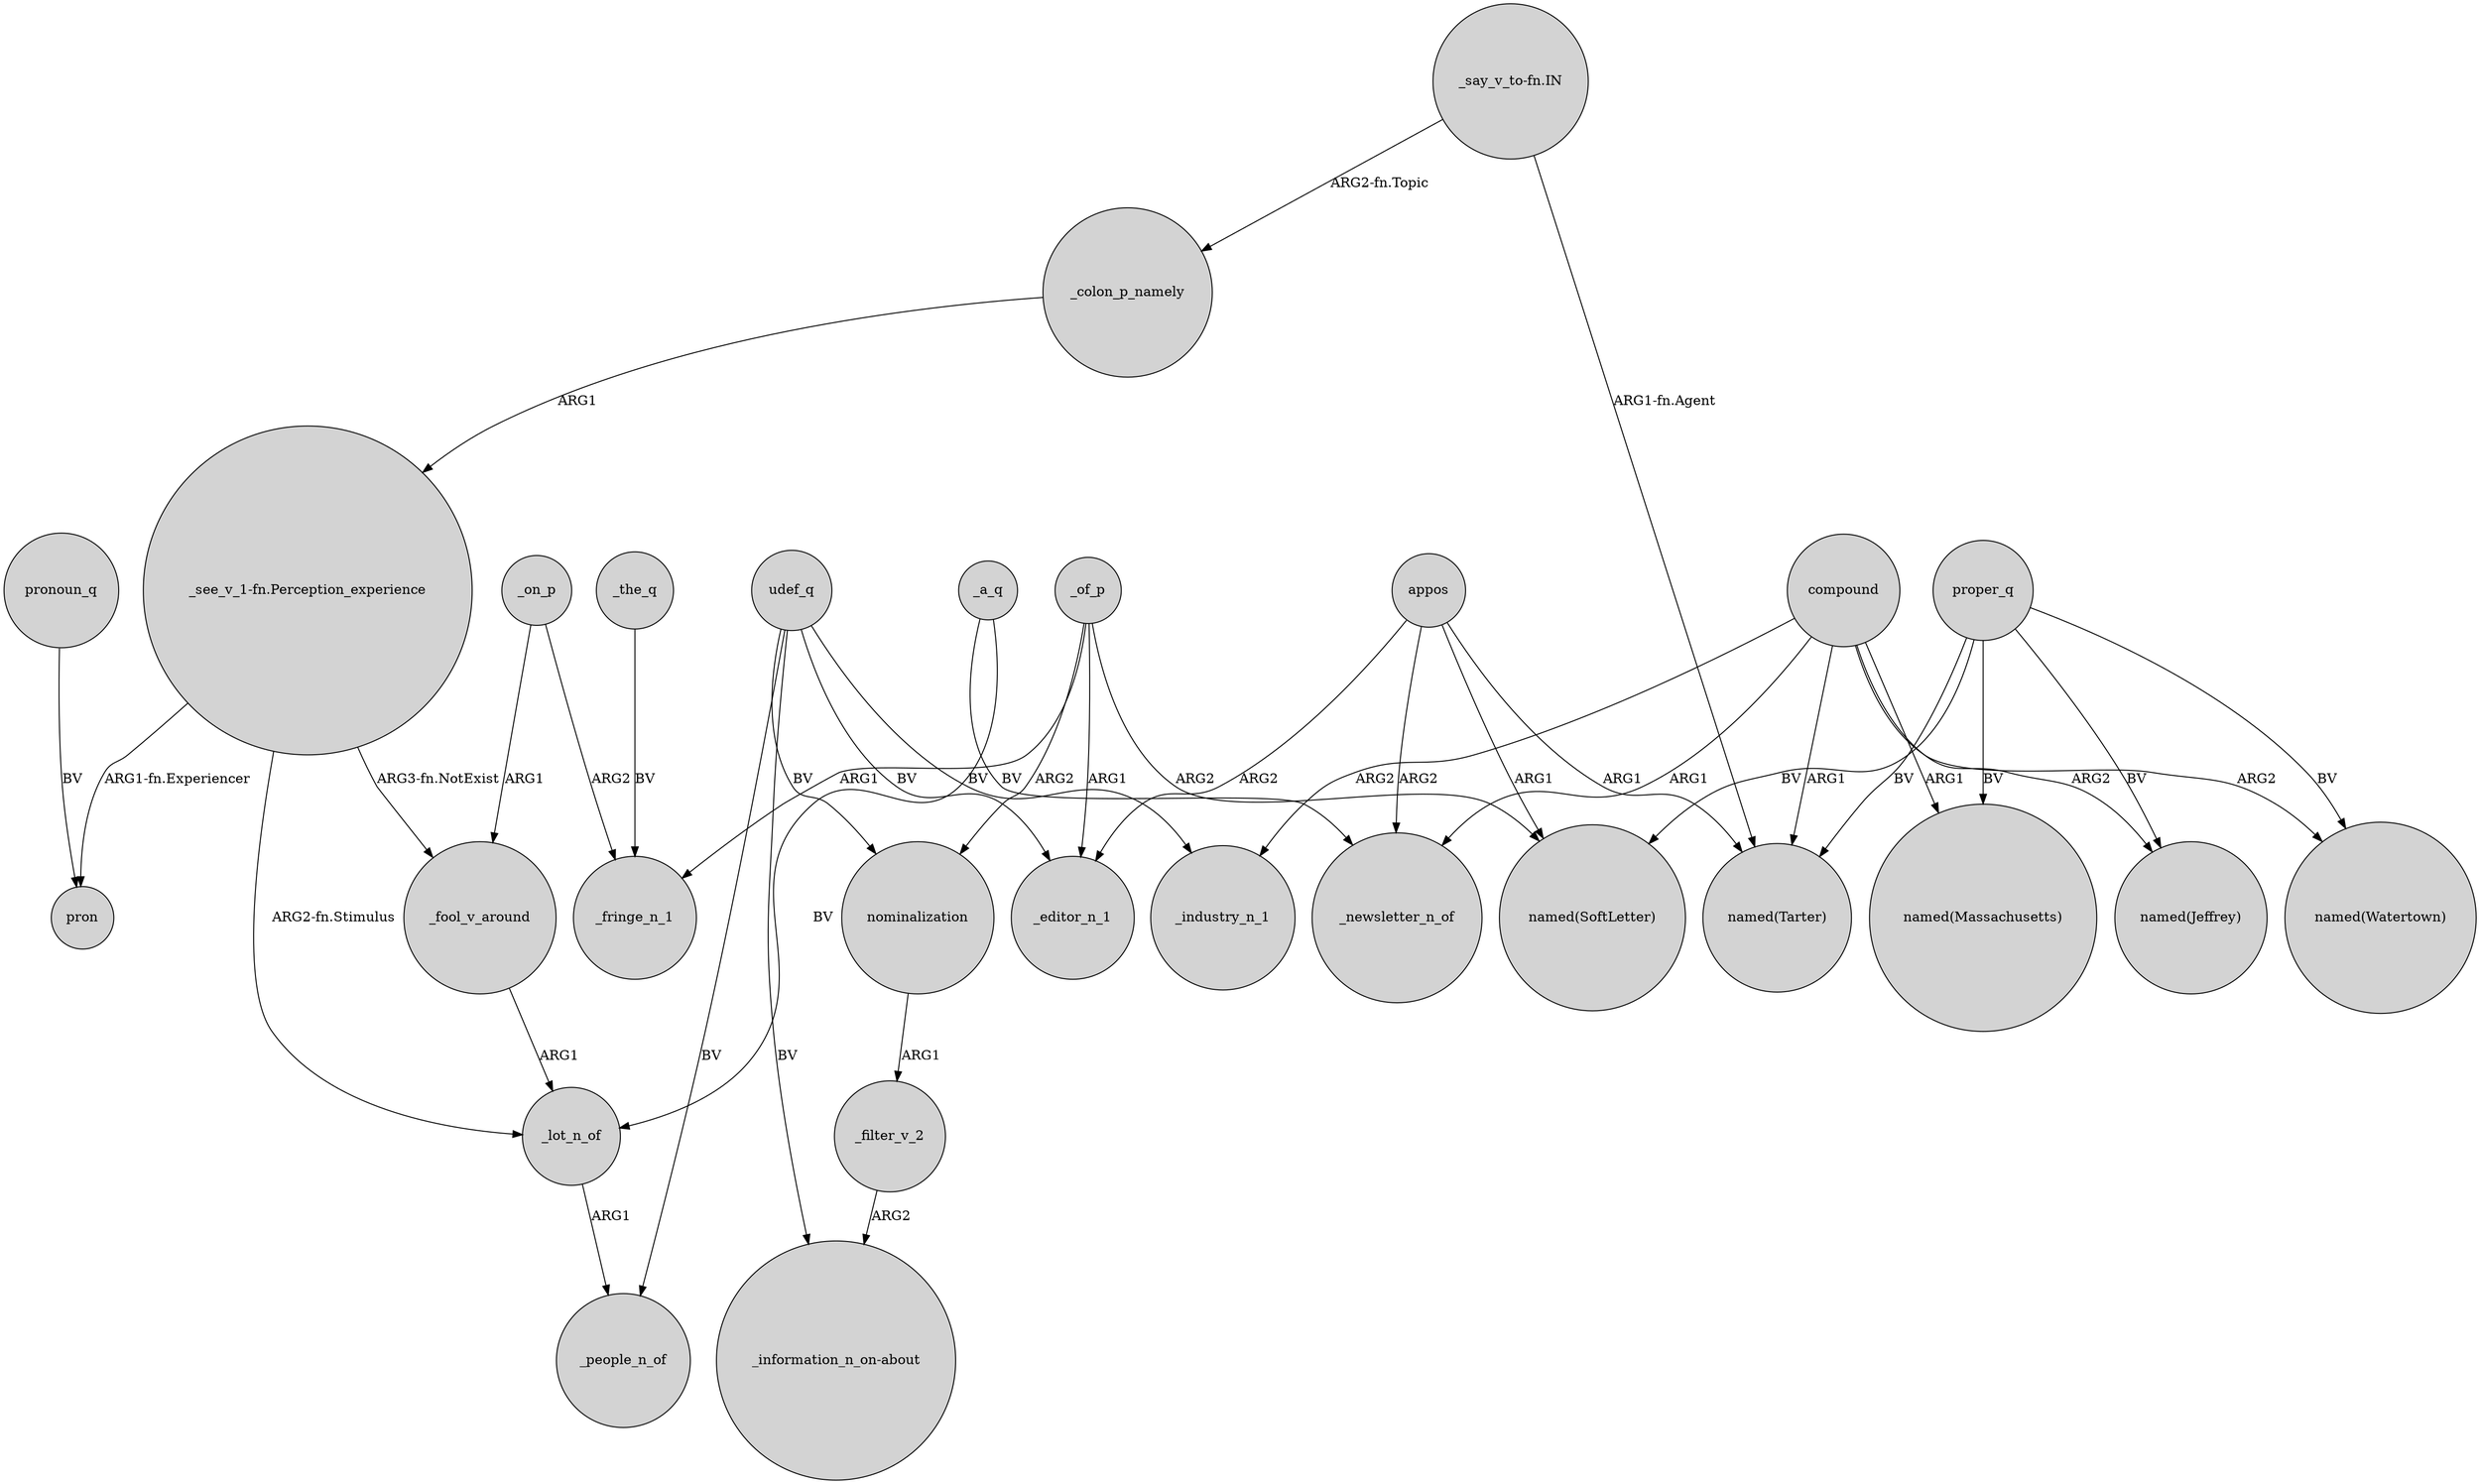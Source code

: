 digraph {
	node [shape=circle style=filled]
	_a_q -> _lot_n_of [label=BV]
	compound -> "named(Watertown)" [label=ARG2]
	_on_p -> _fringe_n_1 [label=ARG2]
	appos -> _editor_n_1 [label=ARG2]
	proper_q -> "named(SoftLetter)" [label=BV]
	proper_q -> "named(Watertown)" [label=BV]
	"_see_v_1-fn.Perception_experience" -> pron [label="ARG1-fn.Experiencer"]
	proper_q -> "named(Tarter)" [label=BV]
	_colon_p_namely -> "_see_v_1-fn.Perception_experience" [label=ARG1]
	_lot_n_of -> _people_n_of [label=ARG1]
	"_say_v_to-fn.IN" -> _colon_p_namely [label="ARG2-fn.Topic"]
	"_say_v_to-fn.IN" -> "named(Tarter)" [label="ARG1-fn.Agent"]
	_on_p -> _fool_v_around [label=ARG1]
	"_see_v_1-fn.Perception_experience" -> _fool_v_around [label="ARG3-fn.NotExist"]
	udef_q -> "_information_n_on-about" [label=BV]
	_a_q -> _newsletter_n_of [label=BV]
	pronoun_q -> pron [label=BV]
	_of_p -> _editor_n_1 [label=ARG1]
	udef_q -> _people_n_of [label=BV]
	_fool_v_around -> _lot_n_of [label=ARG1]
	compound -> "named(Jeffrey)" [label=ARG2]
	appos -> "named(SoftLetter)" [label=ARG1]
	compound -> _industry_n_1 [label=ARG2]
	"_see_v_1-fn.Perception_experience" -> _lot_n_of [label="ARG2-fn.Stimulus"]
	_of_p -> nominalization [label=ARG2]
	_of_p -> _fringe_n_1 [label=ARG1]
	udef_q -> nominalization [label=BV]
	_filter_v_2 -> "_information_n_on-about" [label=ARG2]
	proper_q -> "named(Massachusetts)" [label=BV]
	udef_q -> _editor_n_1 [label=BV]
	appos -> "named(Tarter)" [label=ARG1]
	appos -> _newsletter_n_of [label=ARG2]
	compound -> _newsletter_n_of [label=ARG1]
	compound -> "named(Massachusetts)" [label=ARG1]
	proper_q -> "named(Jeffrey)" [label=BV]
	_of_p -> "named(SoftLetter)" [label=ARG2]
	nominalization -> _filter_v_2 [label=ARG1]
	udef_q -> _industry_n_1 [label=BV]
	compound -> "named(Tarter)" [label=ARG1]
	_the_q -> _fringe_n_1 [label=BV]
}
